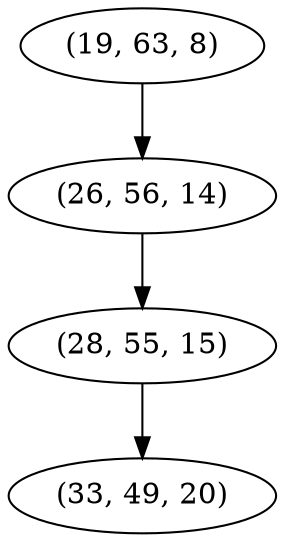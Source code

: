 digraph tree {
    "(19, 63, 8)";
    "(26, 56, 14)";
    "(28, 55, 15)";
    "(33, 49, 20)";
    "(19, 63, 8)" -> "(26, 56, 14)";
    "(26, 56, 14)" -> "(28, 55, 15)";
    "(28, 55, 15)" -> "(33, 49, 20)";
}
